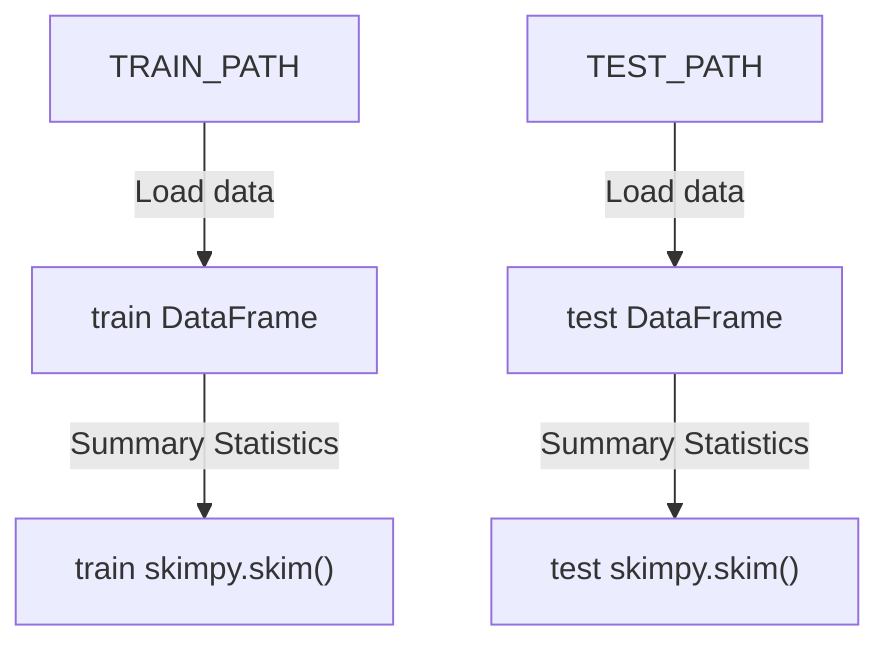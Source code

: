 flowchart TD
    %% Comment: Represents the training dataset source
    A["TRAIN_PATH"] --> |Load data| B["train DataFrame"]
    %% Comment: Represents the test dataset source
    C["TEST_PATH"] --> |Load data| D["test DataFrame"]
    
    %% Comment: DataFrame for training data loaded for summary analysis
    B --> |Summary Statistics| E["train skimpy.skim()"]
    %% Comment: DataFrame for test data loaded for summary analysis
    D --> |Summary Statistics| F["test skimpy.skim()"]